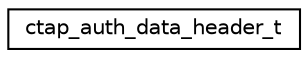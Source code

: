 digraph "Graphical Class Hierarchy"
{
 // LATEX_PDF_SIZE
  edge [fontname="Helvetica",fontsize="10",labelfontname="Helvetica",labelfontsize="10"];
  node [fontname="Helvetica",fontsize="10",shape=record];
  rankdir="LR";
  Node0 [label="ctap_auth_data_header_t",height=0.2,width=0.4,color="black", fillcolor="white", style="filled",URL="$structctap__auth__data__header__t.html",tooltip="CTAP authenticator data header struct."];
}
